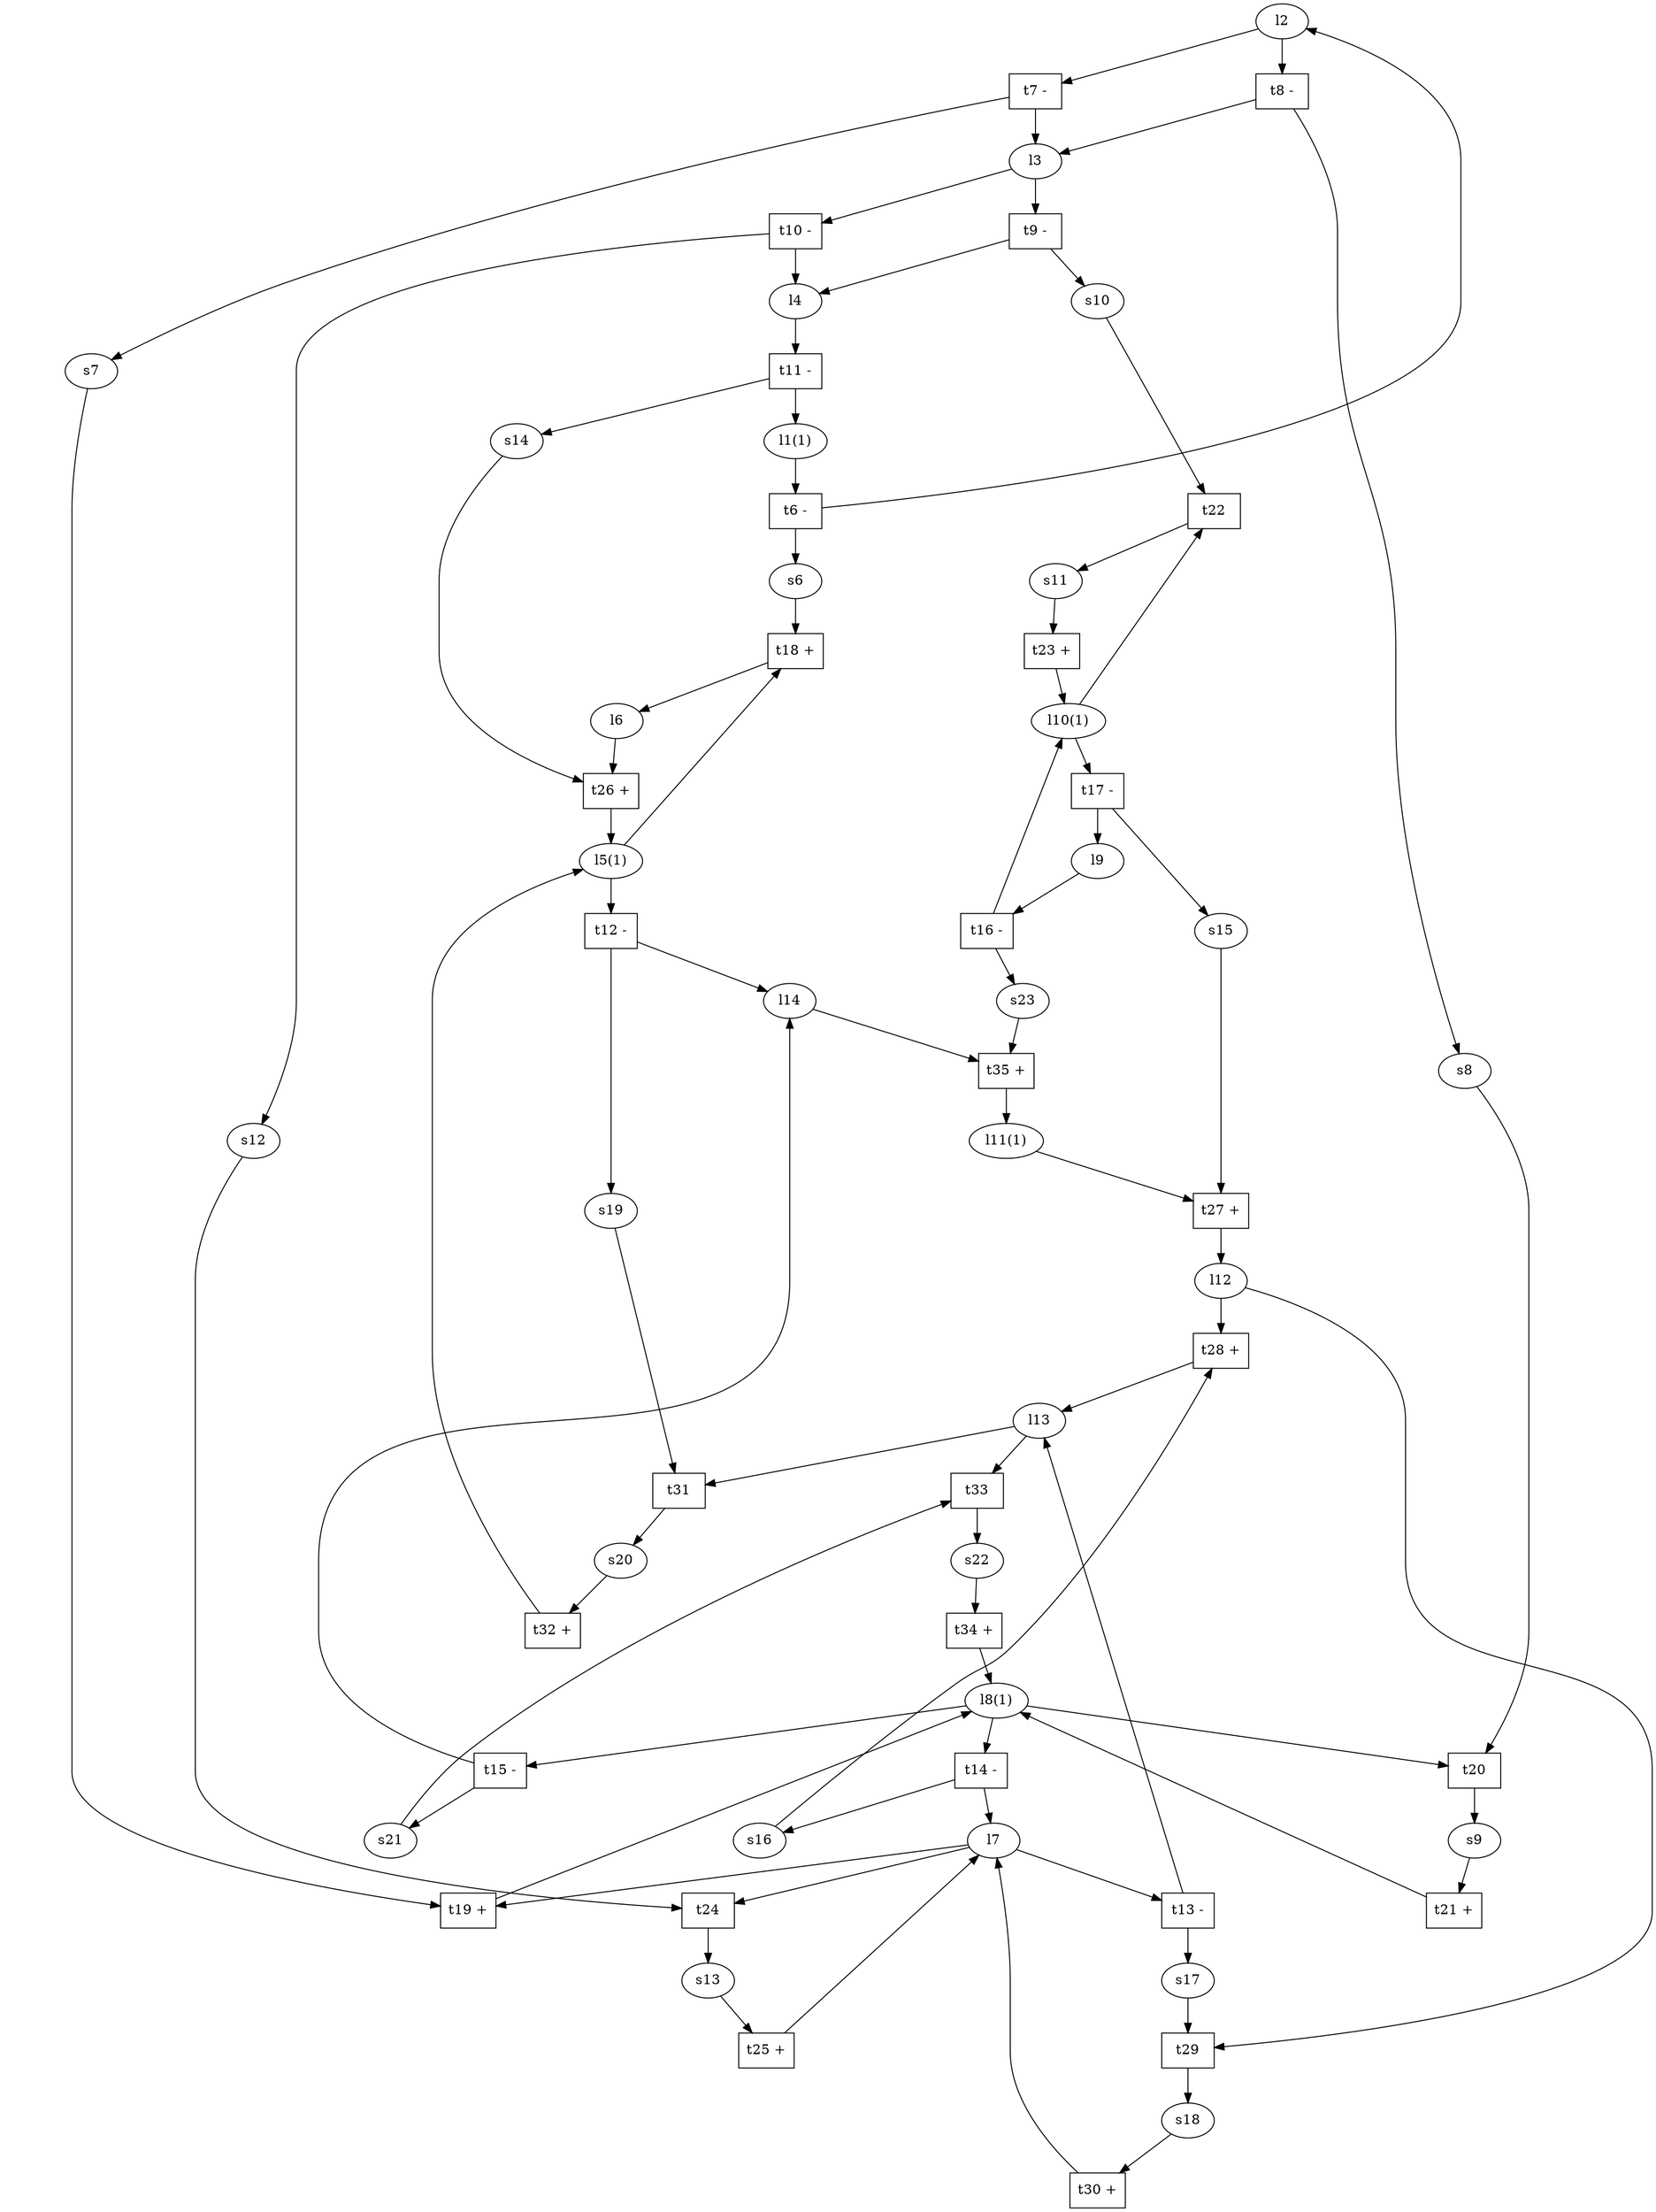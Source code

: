 digraph petrinet {
size="297,420"
ratio=1.4141
l2 [label="l2"] ;
l3 [label="l3"] ;
l4 [label="l4"] ;
l1 [label="l1(1)"] ;
l9 [label="l9"] ;
s6 [label="s6"] ;
s7 [label="s7"] ;
s8 [label="s8"] ;
s9 [label="s9"] ;
s10 [label="s10"] ;
s11 [label="s11"] ;
l10 [label="l10(1)"] ;
s12 [label="s12"] ;
s13 [label="s13"] ;
l6 [label="l6"] ;
s14 [label="s14"] ;
s15 [label="s15"] ;
s16 [label="s16"] ;
l12 [label="l12"] ;
s17 [label="s17"] ;
s18 [label="s18"] ;
l7 [label="l7"] ;
s19 [label="s19"] ;
s20 [label="s20"] ;
l5 [label="l5(1)"] ;
l13 [label="l13"] ;
s21 [label="s21"] ;

s22 [label="s22"] ;
l8 [label="l8(1)"] ;
l14 [label="l14"] ;
s23 [label="s23"] ;
l11 [label="l11(1)"] ;





t6 [label="t6 -", shape=box] ;
l1 -> t6;
t6 -> s6;
t6 -> l2;
t7 [label="t7 -", shape=box] ;
l2 -> t7;
t7 -> s7;
t7 -> l3;
t8 [label="t8 -", shape=box] ;
l2 -> t8;
t8 -> s8;
t8 -> l3;
t9 [label="t9 -", shape=box] ;
l3 -> t9;
t9 -> s10;
t9 -> l4;
t10 [label="t10 -", shape=box] ;
l3 -> t10;
t10 -> s12;
t10 -> l4;
t11 [label="t11 -", shape=box] ;
l4 -> t11;
t11 -> s14;
t11 -> l1;
t12 [label="t12 -", shape=box] ;
l5 -> t12;
t12 -> s19;
t12 -> l14;
t13 [label="t13 -", shape=box] ;
l7 -> t13;
t13 -> s17;
t13 -> l13;
t14 [label="t14 -", shape=box] ;
l8 -> t14;
t14 -> s16;
t14 -> l7;
t15 [label="t15 -", shape=box] ;
l8 -> t15;
t15 -> s21;
t15 -> l14;
t16 [label="t16 -", shape=box] ;
l9 -> t16;
t16 -> s23;
t16 -> l10;
t17 [label="t17 -", shape=box] ;
l10 -> t17;
t17 -> s15;
t17 -> l9;
t18 [label="t18 +", shape=box] ;
l5 -> t18;
s6 -> t18;
t18 -> l6;
t19 [label="t19 +", shape=box] ;
l7 -> t19;
s7 -> t19;
t19 -> l8;
t20 [label="t20", shape=box] ;
l8 -> t20;
s8 -> t20;
t20 -> s9;

t21 [label="t21 +", shape=box] ;

s9 -> t21;
t21 -> l8;
t22 [label="t22", shape=box] ;
l10 -> t22;
s10 -> t22;
t22 -> s11;

t23 [label="t23 +", shape=box] ;

s11 -> t23;
t23 -> l10;
t24 [label="t24", shape=box] ;
l7 -> t24;
s12 -> t24;
t24 -> s13;

t25 [label="t25 +", shape=box] ;

s13 -> t25;
t25 -> l7;
t26 [label="t26 +", shape=box] ;
l6 -> t26;
s14 -> t26;
t26 -> l5;
t27 [label="t27 +", shape=box] ;
l11 -> t27;
s15 -> t27;
t27 -> l12;
t28 [label="t28 +", shape=box] ;
l12 -> t28;
s16 -> t28;
t28 -> l13;
t29 [label="t29", shape=box] ;
l12 -> t29;
s17 -> t29;
t29 -> s18;

t30 [label="t30 +", shape=box] ;

s18 -> t30;
t30 -> l7;
t31 [label="t31", shape=box] ;
l13 -> t31;
s19 -> t31;
t31 -> s20;

t32 [label="t32 +", shape=box] ;

s20 -> t32;
t32 -> l5;
t33 [label="t33", shape=box] ;
l13 -> t33;
s21 -> t33;
t33 -> s22;

t34 [label="t34 +", shape=box] ;

s22 -> t34;
t34 -> l8;
t35 [label="t35 +", shape=box] ;
l14 -> t35;
s23 -> t35;
t35 -> l11;
}
